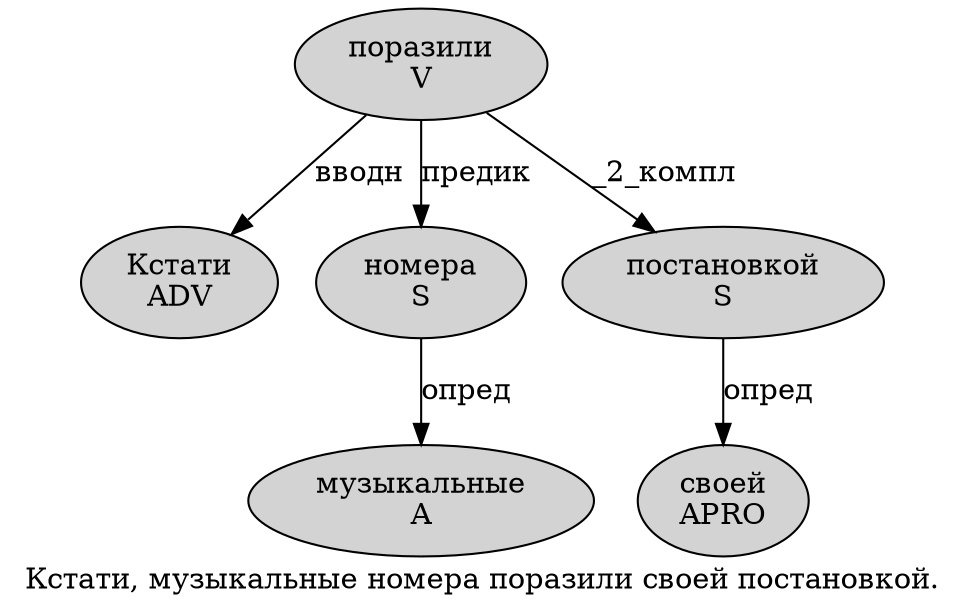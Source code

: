 digraph SENTENCE_1329 {
	graph [label="Кстати, музыкальные номера поразили своей постановкой."]
	node [style=filled]
		0 [label="Кстати
ADV" color="" fillcolor=lightgray penwidth=1 shape=ellipse]
		2 [label="музыкальные
A" color="" fillcolor=lightgray penwidth=1 shape=ellipse]
		3 [label="номера
S" color="" fillcolor=lightgray penwidth=1 shape=ellipse]
		4 [label="поразили
V" color="" fillcolor=lightgray penwidth=1 shape=ellipse]
		5 [label="своей
APRO" color="" fillcolor=lightgray penwidth=1 shape=ellipse]
		6 [label="постановкой
S" color="" fillcolor=lightgray penwidth=1 shape=ellipse]
			4 -> 0 [label="вводн"]
			4 -> 3 [label="предик"]
			4 -> 6 [label="_2_компл"]
			3 -> 2 [label="опред"]
			6 -> 5 [label="опред"]
}